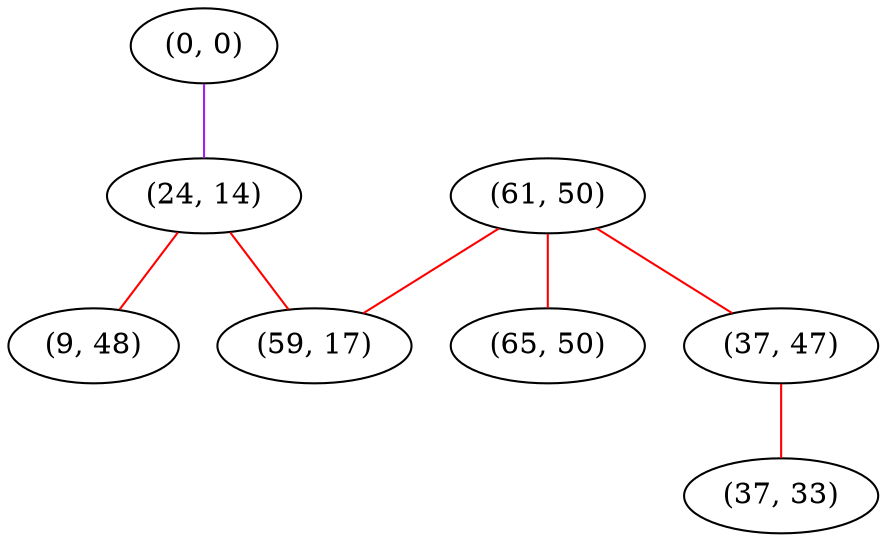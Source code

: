 graph "" {
"(0, 0)";
"(61, 50)";
"(65, 50)";
"(24, 14)";
"(9, 48)";
"(59, 17)";
"(37, 47)";
"(37, 33)";
"(0, 0)" -- "(24, 14)"  [color=purple, key=0, weight=4];
"(61, 50)" -- "(65, 50)"  [color=red, key=0, weight=1];
"(61, 50)" -- "(59, 17)"  [color=red, key=0, weight=1];
"(61, 50)" -- "(37, 47)"  [color=red, key=0, weight=1];
"(24, 14)" -- "(9, 48)"  [color=red, key=0, weight=1];
"(24, 14)" -- "(59, 17)"  [color=red, key=0, weight=1];
"(37, 47)" -- "(37, 33)"  [color=red, key=0, weight=1];
}
